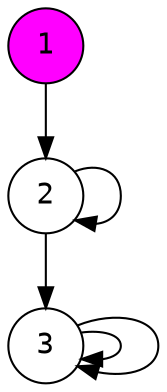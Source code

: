 digraph { node [ fontname = Courier ]
1 [ fillcolor = magenta style=filled shape=circle ]
2 [shape=circle ]
3 [shape=circle ]

1 -> 2
2 -> 2
2 -> 3
3 -> 3
3 -> 3

}